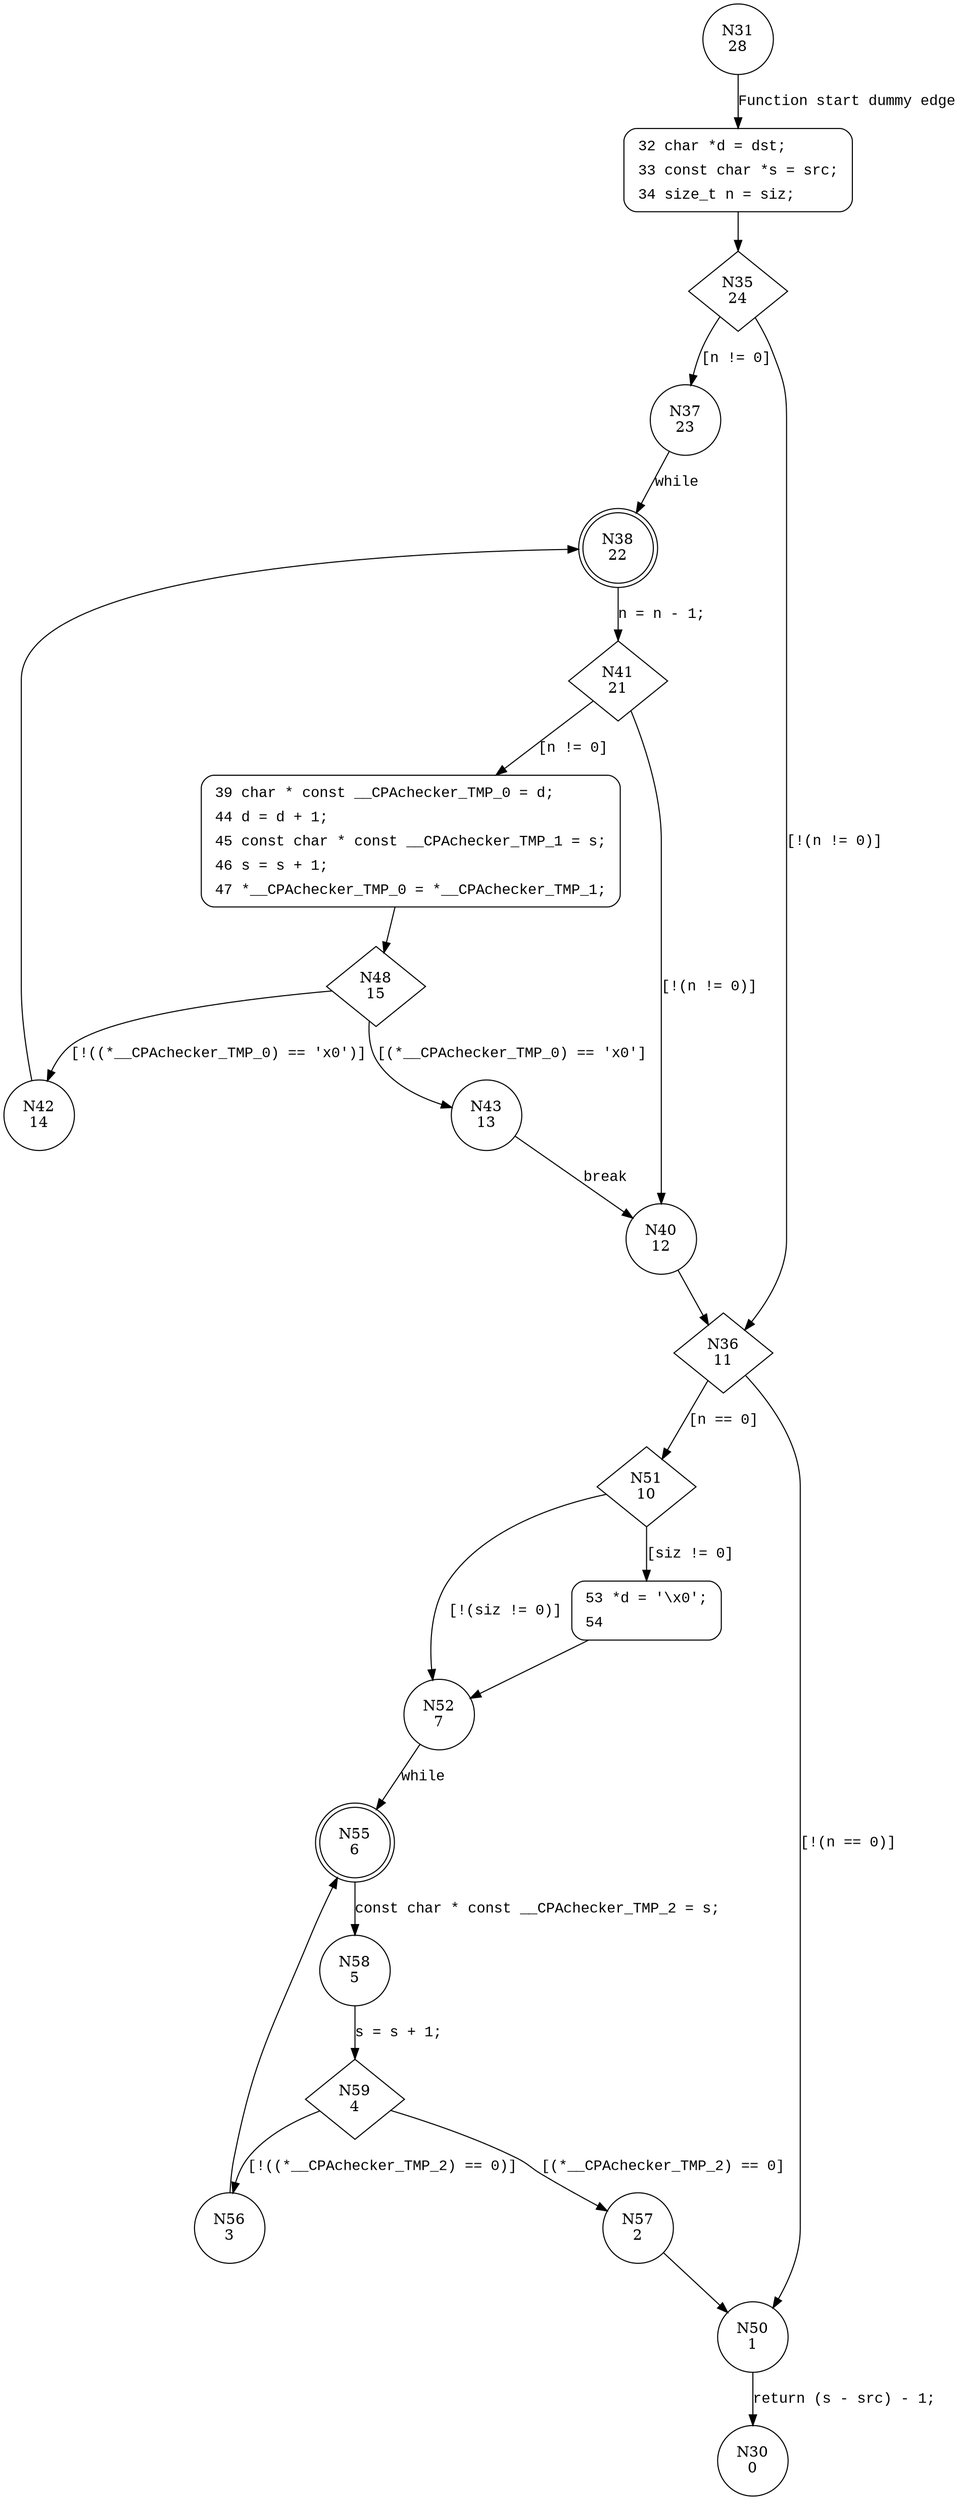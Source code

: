 digraph cstrlcpy {
31 [shape="circle" label="N31\n28"]
32 [shape="circle" label="N32\n27"]
35 [shape="diamond" label="N35\n24"]
37 [shape="circle" label="N37\n23"]
36 [shape="diamond" label="N36\n11"]
51 [shape="diamond" label="N51\n10"]
50 [shape="circle" label="N50\n1"]
30 [shape="circle" label="N30\n0"]
53 [shape="circle" label="N53\n9"]
52 [shape="circle" label="N52\n7"]
55 [shape="doublecircle" label="N55\n6"]
58 [shape="circle" label="N58\n5"]
59 [shape="diamond" label="N59\n4"]
57 [shape="circle" label="N57\n2"]
56 [shape="circle" label="N56\n3"]
38 [shape="doublecircle" label="N38\n22"]
41 [shape="diamond" label="N41\n21"]
39 [shape="circle" label="N39\n20"]
40 [shape="circle" label="N40\n12"]
48 [shape="diamond" label="N48\n15"]
43 [shape="circle" label="N43\n13"]
42 [shape="circle" label="N42\n14"]
32 [style="filled,bold" penwidth="1" fillcolor="white" fontname="Courier New" shape="Mrecord" label=<<table border="0" cellborder="0" cellpadding="3" bgcolor="white"><tr><td align="right">32</td><td align="left">char *d = dst;</td></tr><tr><td align="right">33</td><td align="left">const char *s = src;</td></tr><tr><td align="right">34</td><td align="left">size_t n = siz;</td></tr></table>>]
32 -> 35[label=""]
53 [style="filled,bold" penwidth="1" fillcolor="white" fontname="Courier New" shape="Mrecord" label=<<table border="0" cellborder="0" cellpadding="3" bgcolor="white"><tr><td align="right">53</td><td align="left">*d = &#39;\x0&#39;;</td></tr><tr><td align="right">54</td><td align="left"></td></tr></table>>]
53 -> 52[label=""]
39 [style="filled,bold" penwidth="1" fillcolor="white" fontname="Courier New" shape="Mrecord" label=<<table border="0" cellborder="0" cellpadding="3" bgcolor="white"><tr><td align="right">39</td><td align="left">char * const __CPAchecker_TMP_0 = d;</td></tr><tr><td align="right">44</td><td align="left">d = d + 1;</td></tr><tr><td align="right">45</td><td align="left">const char * const __CPAchecker_TMP_1 = s;</td></tr><tr><td align="right">46</td><td align="left">s = s + 1;</td></tr><tr><td align="right">47</td><td align="left">*__CPAchecker_TMP_0 = *__CPAchecker_TMP_1;</td></tr></table>>]
39 -> 48[label=""]
31 -> 32 [label="Function start dummy edge" fontname="Courier New"]
35 -> 37 [label="[n != 0]" fontname="Courier New"]
35 -> 36 [label="[!(n != 0)]" fontname="Courier New"]
36 -> 51 [label="[n == 0]" fontname="Courier New"]
36 -> 50 [label="[!(n == 0)]" fontname="Courier New"]
50 -> 30 [label="return (s - src) - 1;" fontname="Courier New"]
51 -> 53 [label="[siz != 0]" fontname="Courier New"]
51 -> 52 [label="[!(siz != 0)]" fontname="Courier New"]
52 -> 55 [label="while" fontname="Courier New"]
55 -> 58 [label="const char * const __CPAchecker_TMP_2 = s;" fontname="Courier New"]
59 -> 57 [label="[(*__CPAchecker_TMP_2) == 0]" fontname="Courier New"]
59 -> 56 [label="[!((*__CPAchecker_TMP_2) == 0)]" fontname="Courier New"]
57 -> 50 [label="" fontname="Courier New"]
37 -> 38 [label="while" fontname="Courier New"]
38 -> 41 [label="n = n - 1;" fontname="Courier New"]
41 -> 39 [label="[n != 0]" fontname="Courier New"]
41 -> 40 [label="[!(n != 0)]" fontname="Courier New"]
40 -> 36 [label="" fontname="Courier New"]
48 -> 43 [label="[(*__CPAchecker_TMP_0) == '\x0']" fontname="Courier New"]
48 -> 42 [label="[!((*__CPAchecker_TMP_0) == '\x0')]" fontname="Courier New"]
43 -> 40 [label="break" fontname="Courier New"]
58 -> 59 [label="s = s + 1;" fontname="Courier New"]
56 -> 55 [label="" fontname="Courier New"]
42 -> 38 [label="" fontname="Courier New"]
}